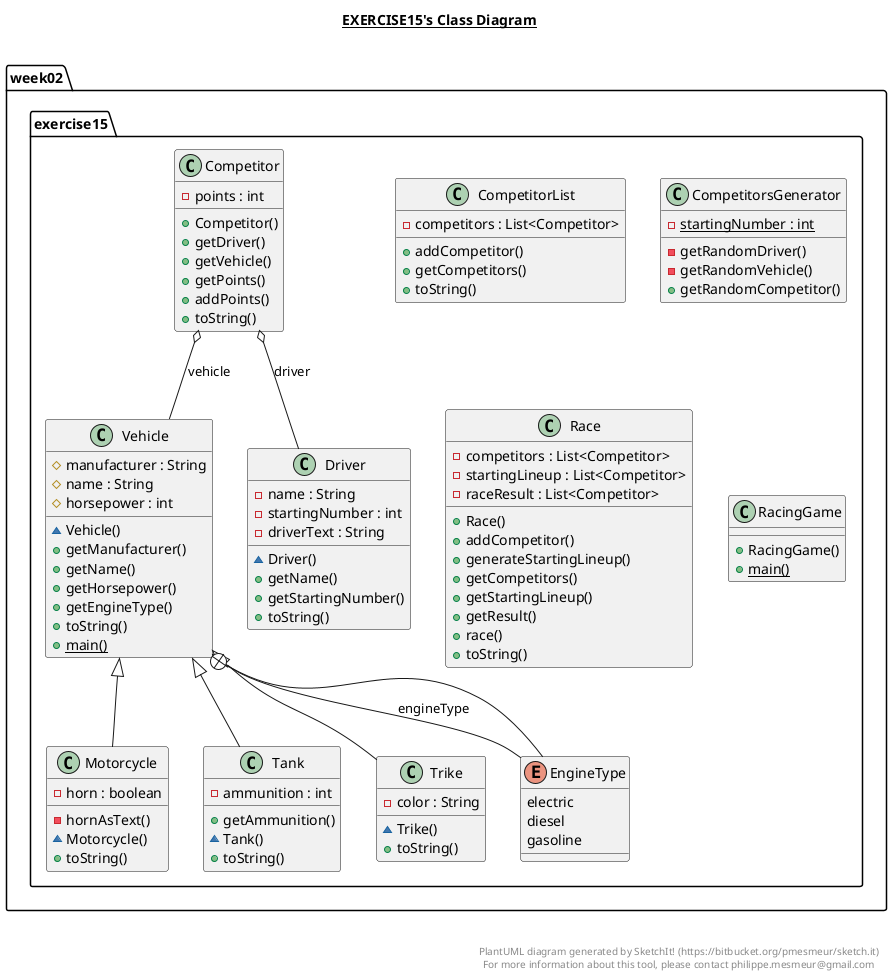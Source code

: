 @startuml

title __EXERCISE15's Class Diagram__\n

  package week02.exercise15 {
    class Competitor {
        - points : int
        + Competitor()
        + getDriver()
        + getVehicle()
        + getPoints()
        + addPoints()
        + toString()
    }
  }
  

  package week02.exercise15 {
    class CompetitorList {
        - competitors : List<Competitor>
        + addCompetitor()
        + getCompetitors()
        + toString()
    }
  }
  

  package week02.exercise15 {
    class CompetitorsGenerator {
        {static} - startingNumber : int
        - getRandomDriver()
        - getRandomVehicle()
        + getRandomCompetitor()
    }
  }
  

  package week02.exercise15 {
    class Driver {
        - name : String
        - startingNumber : int
        - driverText : String
        ~ Driver()
        + getName()
        + getStartingNumber()
        + toString()
    }
  }
  

  package week02.exercise15 {
    class Motorcycle {
        - horn : boolean
        - hornAsText()
        ~ Motorcycle()
        + toString()
    }
  }
  

  package week02.exercise15 {
    class Race {
        - competitors : List<Competitor>
        - startingLineup : List<Competitor>
        - raceResult : List<Competitor>
        + Race()
        + addCompetitor()
        + generateStartingLineup()
        + getCompetitors()
        + getStartingLineup()
        + getResult()
        + race()
        + toString()
    }
  }
  

  package week02.exercise15 {
    class RacingGame {
        + RacingGame()
        {static} + main()
    }
  }
  

  package week02.exercise15 {
    class Tank {
        - ammunition : int
        + getAmmunition()
        ~ Tank()
        + toString()
    }
  }
  

  package week02.exercise15 {
    class Trike {
        - color : String
        ~ Trike()
        + toString()
    }
  }
  

  package week02.exercise15 {
    class Vehicle {
        # manufacturer : String
        # name : String
        # horsepower : int
        ~ Vehicle()
        + getManufacturer()
        + getName()
        + getHorsepower()
        + getEngineType()
        + toString()
        {static} + main()
    }
  }
  

  package week02.exercise15 {
    enum EngineType {
      electric
      diesel
      gasoline
    }
  }
  

  Competitor o-- Driver : driver
  Competitor o-- Vehicle : vehicle
  Motorcycle -up-|> Vehicle
  Tank -up-|> Vehicle
  Trike -up-|> Vehicle
  Vehicle o-- EngineType : engineType
  Vehicle +-down- EngineType


right footer


PlantUML diagram generated by SketchIt! (https://bitbucket.org/pmesmeur/sketch.it)
For more information about this tool, please contact philippe.mesmeur@gmail.com
endfooter

@enduml
